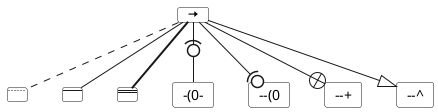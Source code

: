 @startuml arrows
skinparam monochrome true
skinparam cardBackgroundColor white
card "<&arrow-right>" as 20
card ".." as 21
20 .. 21
card "--" as 22
20 -- 22
card "==" as 23
20 == 23
card "-(0-" as 24
20 -(0- 24
card "--(0" as 15
20 --(0 15
card "--+" as 16
20 --+ 16
card "--^" as 17
20 --^ 17
@enduml
